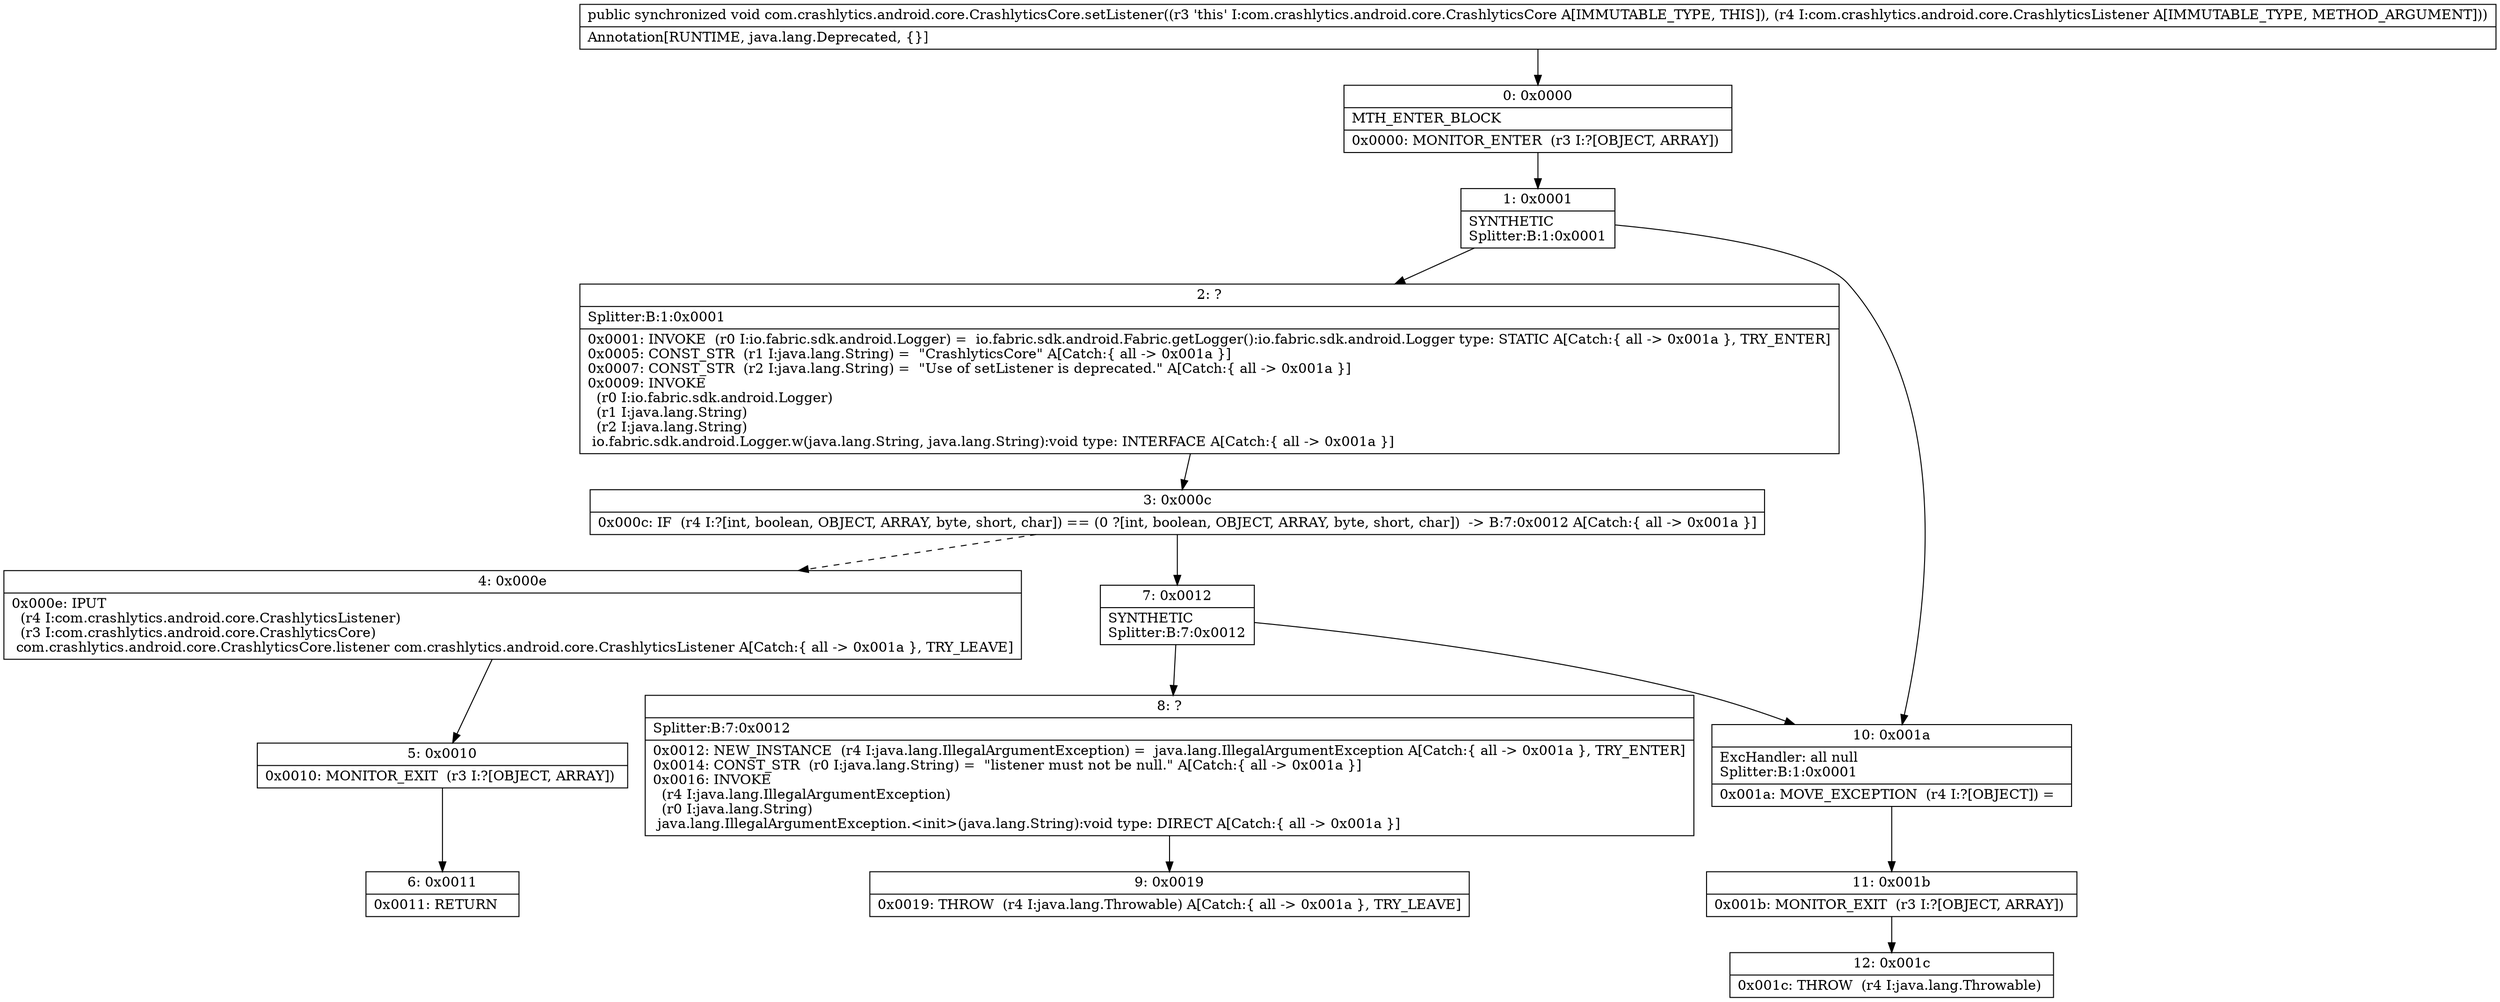 digraph "CFG forcom.crashlytics.android.core.CrashlyticsCore.setListener(Lcom\/crashlytics\/android\/core\/CrashlyticsListener;)V" {
Node_0 [shape=record,label="{0\:\ 0x0000|MTH_ENTER_BLOCK\l|0x0000: MONITOR_ENTER  (r3 I:?[OBJECT, ARRAY]) \l}"];
Node_1 [shape=record,label="{1\:\ 0x0001|SYNTHETIC\lSplitter:B:1:0x0001\l}"];
Node_2 [shape=record,label="{2\:\ ?|Splitter:B:1:0x0001\l|0x0001: INVOKE  (r0 I:io.fabric.sdk.android.Logger) =  io.fabric.sdk.android.Fabric.getLogger():io.fabric.sdk.android.Logger type: STATIC A[Catch:\{ all \-\> 0x001a \}, TRY_ENTER]\l0x0005: CONST_STR  (r1 I:java.lang.String) =  \"CrashlyticsCore\" A[Catch:\{ all \-\> 0x001a \}]\l0x0007: CONST_STR  (r2 I:java.lang.String) =  \"Use of setListener is deprecated.\" A[Catch:\{ all \-\> 0x001a \}]\l0x0009: INVOKE  \l  (r0 I:io.fabric.sdk.android.Logger)\l  (r1 I:java.lang.String)\l  (r2 I:java.lang.String)\l io.fabric.sdk.android.Logger.w(java.lang.String, java.lang.String):void type: INTERFACE A[Catch:\{ all \-\> 0x001a \}]\l}"];
Node_3 [shape=record,label="{3\:\ 0x000c|0x000c: IF  (r4 I:?[int, boolean, OBJECT, ARRAY, byte, short, char]) == (0 ?[int, boolean, OBJECT, ARRAY, byte, short, char])  \-\> B:7:0x0012 A[Catch:\{ all \-\> 0x001a \}]\l}"];
Node_4 [shape=record,label="{4\:\ 0x000e|0x000e: IPUT  \l  (r4 I:com.crashlytics.android.core.CrashlyticsListener)\l  (r3 I:com.crashlytics.android.core.CrashlyticsCore)\l com.crashlytics.android.core.CrashlyticsCore.listener com.crashlytics.android.core.CrashlyticsListener A[Catch:\{ all \-\> 0x001a \}, TRY_LEAVE]\l}"];
Node_5 [shape=record,label="{5\:\ 0x0010|0x0010: MONITOR_EXIT  (r3 I:?[OBJECT, ARRAY]) \l}"];
Node_6 [shape=record,label="{6\:\ 0x0011|0x0011: RETURN   \l}"];
Node_7 [shape=record,label="{7\:\ 0x0012|SYNTHETIC\lSplitter:B:7:0x0012\l}"];
Node_8 [shape=record,label="{8\:\ ?|Splitter:B:7:0x0012\l|0x0012: NEW_INSTANCE  (r4 I:java.lang.IllegalArgumentException) =  java.lang.IllegalArgumentException A[Catch:\{ all \-\> 0x001a \}, TRY_ENTER]\l0x0014: CONST_STR  (r0 I:java.lang.String) =  \"listener must not be null.\" A[Catch:\{ all \-\> 0x001a \}]\l0x0016: INVOKE  \l  (r4 I:java.lang.IllegalArgumentException)\l  (r0 I:java.lang.String)\l java.lang.IllegalArgumentException.\<init\>(java.lang.String):void type: DIRECT A[Catch:\{ all \-\> 0x001a \}]\l}"];
Node_9 [shape=record,label="{9\:\ 0x0019|0x0019: THROW  (r4 I:java.lang.Throwable) A[Catch:\{ all \-\> 0x001a \}, TRY_LEAVE]\l}"];
Node_10 [shape=record,label="{10\:\ 0x001a|ExcHandler: all null\lSplitter:B:1:0x0001\l|0x001a: MOVE_EXCEPTION  (r4 I:?[OBJECT]) =  \l}"];
Node_11 [shape=record,label="{11\:\ 0x001b|0x001b: MONITOR_EXIT  (r3 I:?[OBJECT, ARRAY]) \l}"];
Node_12 [shape=record,label="{12\:\ 0x001c|0x001c: THROW  (r4 I:java.lang.Throwable) \l}"];
MethodNode[shape=record,label="{public synchronized void com.crashlytics.android.core.CrashlyticsCore.setListener((r3 'this' I:com.crashlytics.android.core.CrashlyticsCore A[IMMUTABLE_TYPE, THIS]), (r4 I:com.crashlytics.android.core.CrashlyticsListener A[IMMUTABLE_TYPE, METHOD_ARGUMENT]))  | Annotation[RUNTIME, java.lang.Deprecated, \{\}]\l}"];
MethodNode -> Node_0;
Node_0 -> Node_1;
Node_1 -> Node_2;
Node_1 -> Node_10;
Node_2 -> Node_3;
Node_3 -> Node_4[style=dashed];
Node_3 -> Node_7;
Node_4 -> Node_5;
Node_5 -> Node_6;
Node_7 -> Node_8;
Node_7 -> Node_10;
Node_8 -> Node_9;
Node_10 -> Node_11;
Node_11 -> Node_12;
}

